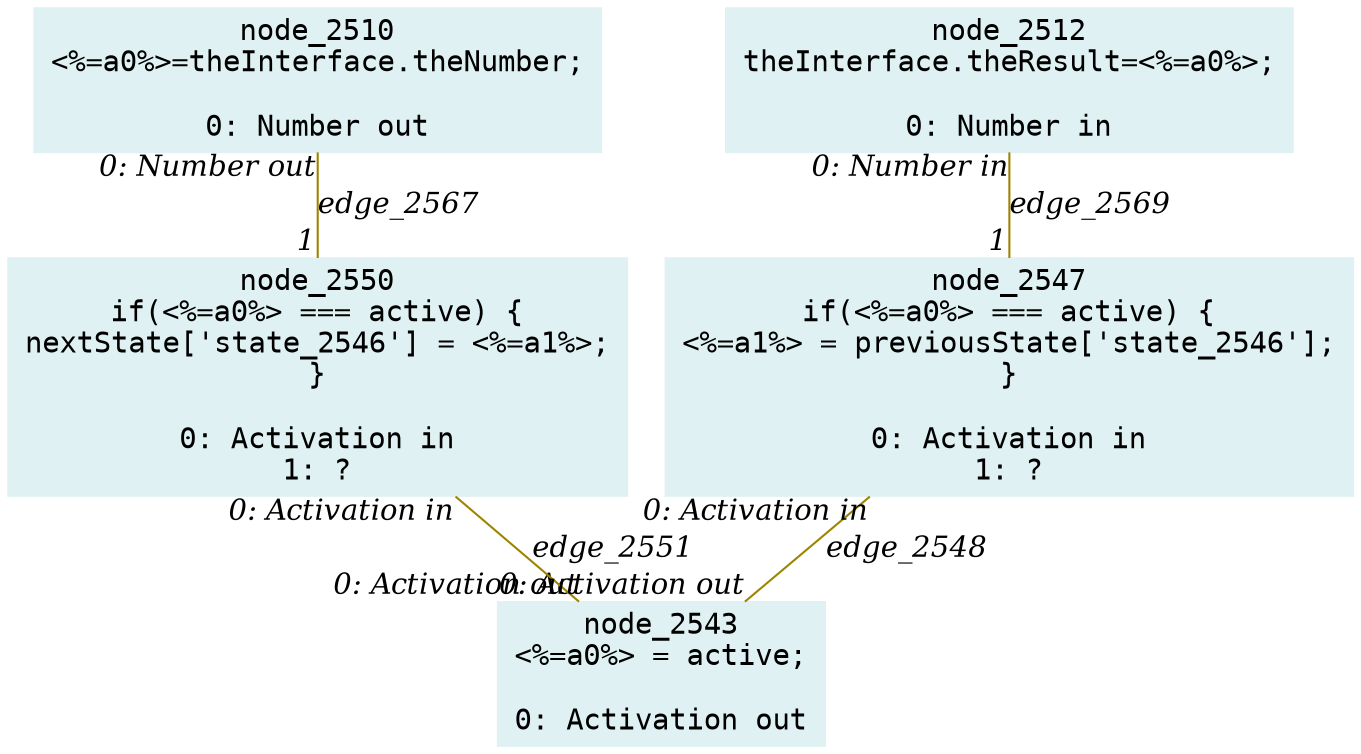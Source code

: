 digraph g{node_2510 [shape="box", style="filled", color="#dff1f2", fontname="Courier", label="node_2510
<%=a0%>=theInterface.theNumber;

0: Number out" ]
node_2512 [shape="box", style="filled", color="#dff1f2", fontname="Courier", label="node_2512
theInterface.theResult=<%=a0%>;

0: Number in" ]
node_2543 [shape="box", style="filled", color="#dff1f2", fontname="Courier", label="node_2543
<%=a0%> = active;

0: Activation out" ]
node_2547 [shape="box", style="filled", color="#dff1f2", fontname="Courier", label="node_2547
if(<%=a0%> === active) {
<%=a1%> = previousState['state_2546'];
}

0: Activation in
1: ?" ]
node_2550 [shape="box", style="filled", color="#dff1f2", fontname="Courier", label="node_2550
if(<%=a0%> === active) {
nextState['state_2546'] = <%=a1%>;
}

0: Activation in
1: ?" ]
node_2547 -> node_2543 [dir=none, arrowHead=none, fontname="Times-Italic", arrowsize=1, color="#9d8400", label="edge_2548",  headlabel="0: Activation out", taillabel="0: Activation in" ]
node_2550 -> node_2543 [dir=none, arrowHead=none, fontname="Times-Italic", arrowsize=1, color="#9d8400", label="edge_2551",  headlabel="0: Activation out", taillabel="0: Activation in" ]
node_2510 -> node_2550 [dir=none, arrowHead=none, fontname="Times-Italic", arrowsize=1, color="#9d8400", label="edge_2567",  headlabel="1", taillabel="0: Number out" ]
node_2512 -> node_2547 [dir=none, arrowHead=none, fontname="Times-Italic", arrowsize=1, color="#9d8400", label="edge_2569",  headlabel="1", taillabel="0: Number in" ]
}